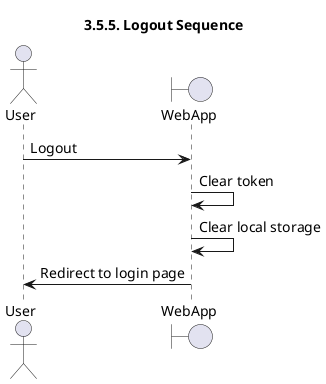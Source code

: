 @startuml logout-sequence

skinparam DefaultFontName "Times New Roman"
skinparam DefaultFontSize 14


title 3.5.5. Logout Sequence

actor User as u
boundary WebApp as w

u -> w: Logout
w -> w: Clear token
w -> w: Clear local storage
w -> u: Redirect to login page

@enduml